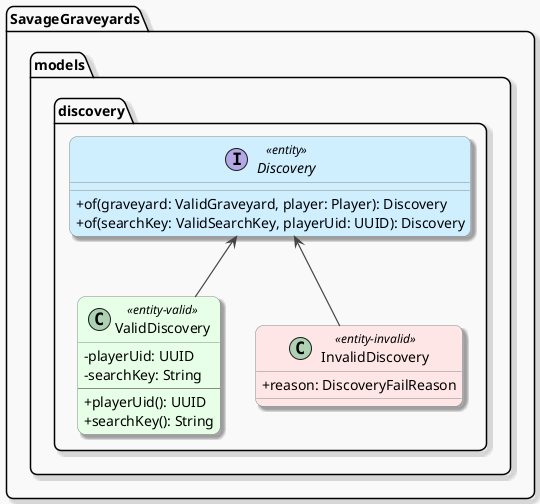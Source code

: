 @startuml

' === GLOBAL STYLING ===
skinparam backgroundColor #f9f9f9
skinparam shadowing true
skinparam roundCorner 15
skinparam ArrowColor #444444
skinparam ArrowThickness 1.2
skinparam ArrowFontSize 11
skinparam packageTitleFontSize 14
skinparam classFontName "Helvetica"
skinparam classAttributeIconSize 0
skinparam class {
  BackgroundColor white
  BorderColor #888888
}
skinparam class {
  BackgroundColor<<entity>> #cfefff
    BackgroundColor<<entity-valid>> #e6ffe6
  BackgroundColor<<entity-invalid>> #ffe6e6
}


package SavageGraveyards {
    package models {
        package discovery {
            interface Discovery <<entity>> {
                + of(graveyard: ValidGraveyard, player: Player): Discovery
                + of(searchKey: ValidSearchKey, playerUid: UUID): Discovery
            }
            class ValidDiscovery <<entity-valid>> {
                - playerUid: UUID
                - searchKey: String
                --
                + playerUid(): UUID
                + searchKey(): String
            }
            class InvalidDiscovery <<entity-invalid>> {
                + reason: DiscoveryFailReason
            }
            Discovery <-- ValidDiscovery
            Discovery <-- InvalidDiscovery
        }
    }
}

@enduml
